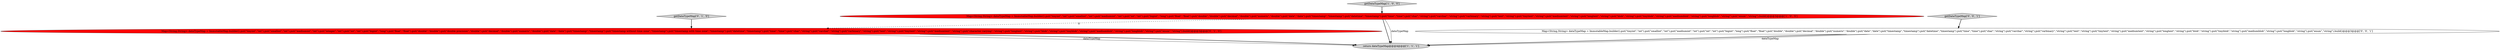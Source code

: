 digraph {
0 [style = filled, label = "return dataTypeMap@@@4@@@['1', '1', '1']", fillcolor = lightgray, shape = ellipse image = "AAA0AAABBB1BBB"];
4 [style = filled, label = "Map<String,String> dataTypeMap = ImmutableMap.builder().put(\"tinyint\",\"int\").put(\"smallint\",\"int\").put(\"mediumint\",\"int\").put(\"integer\",\"int\").put(\"int\",\"int\").put(\"bigint\",\"long\").put(\"float\",\"float\").put(\"double\",\"double\").put(\"double precision\",\"double\").put(\"decimal\",\"double\").put(\"numeric\",\"double\").put(\"date\",\"date\").put(\"timestamp\",\"timestamp\").put(\"timestamp without time zone\",\"timestamp\").put(\"timestamp with time zone\",\"timestamp\").put(\"datetime\",\"timestamp\").put(\"time\",\"time\").put(\"char\",\"string\").put(\"varchar\",\"string\").put(\"varbinary\",\"string\").put(\"text\",\"string\").put(\"tinytext\",\"string\").put(\"mediumtext\",\"string\").put(\"character varying\",\"string\").put(\"longtext\",\"string\").put(\"blob\",\"string\").put(\"tinyblob\",\"string\").put(\"mediumblob\",\"string\").put(\"longblob\",\"string\").put(\"enum\",\"string\").build()@@@3@@@['0', '1', '0']", fillcolor = red, shape = ellipse image = "AAA1AAABBB2BBB"];
2 [style = filled, label = "getDataTypeMap['1', '0', '0']", fillcolor = lightgray, shape = diamond image = "AAA0AAABBB1BBB"];
5 [style = filled, label = "getDataTypeMap['0', '0', '1']", fillcolor = lightgray, shape = diamond image = "AAA0AAABBB3BBB"];
3 [style = filled, label = "getDataTypeMap['0', '1', '0']", fillcolor = lightgray, shape = diamond image = "AAA0AAABBB2BBB"];
1 [style = filled, label = "Map<String,String> dataTypeMap = ImmutableMap.builder().put(\"tinyint\",\"int\").put(\"smallint\",\"int\").put(\"mediumint\",\"int\").put(\"int\",\"int\").put(\"bigint\",\"long\").put(\"float\",\"float\").put(\"double\",\"double\").put(\"decimal\",\"double\").put(\"numeric\",\"double\").put(\"date\",\"date\").put(\"timestamp\",\"timestamp\").put(\"datetime\",\"timestamp\").put(\"time\",\"time\").put(\"char\",\"string\").put(\"varchar\",\"string\").put(\"varbinary\",\"string\").put(\"text\",\"string\").put(\"tinytext\",\"string\").put(\"mediumtext\",\"string\").put(\"longtext\",\"string\").put(\"blob\",\"string\").put(\"tinyblob\",\"string\").put(\"mediumblob\",\"string\").put(\"longblob\",\"string\").put(\"enum\",\"string\").build()@@@3@@@['1', '0', '0']", fillcolor = red, shape = ellipse image = "AAA1AAABBB1BBB"];
6 [style = filled, label = "Map<String,String> dataTypeMap = ImmutableMap.builder().put(\"tinyint\",\"int\").put(\"smallint\",\"int\").put(\"mediumint\",\"int\").put(\"int\",\"int\").put(\"bigint\",\"long\").put(\"float\",\"float\").put(\"double\",\"double\").put(\"decimal\",\"double\").put(\"numeric\",\"double\").put(\"date\",\"date\").put(\"timestamp\",\"timestamp\").put(\"datetime\",\"timestamp\").put(\"time\",\"time\").put(\"char\",\"string\").put(\"varchar\",\"string\").put(\"varbinary\",\"string\").put(\"text\",\"string\").put(\"tinytext\",\"string\").put(\"mediumtext\",\"string\").put(\"longtext\",\"string\").put(\"blob\",\"string\").put(\"tinyblob\",\"string\").put(\"mediumblob\",\"string\").put(\"longblob\",\"string\").put(\"enum\",\"string\").build()@@@3@@@['0', '0', '1']", fillcolor = white, shape = ellipse image = "AAA0AAABBB3BBB"];
4->0 [style = solid, label="dataTypeMap"];
1->4 [style = dashed, label="0"];
6->0 [style = bold, label=""];
6->0 [style = solid, label="dataTypeMap"];
1->0 [style = bold, label=""];
5->6 [style = bold, label=""];
3->4 [style = bold, label=""];
2->1 [style = bold, label=""];
4->0 [style = bold, label=""];
1->0 [style = solid, label="dataTypeMap"];
}
